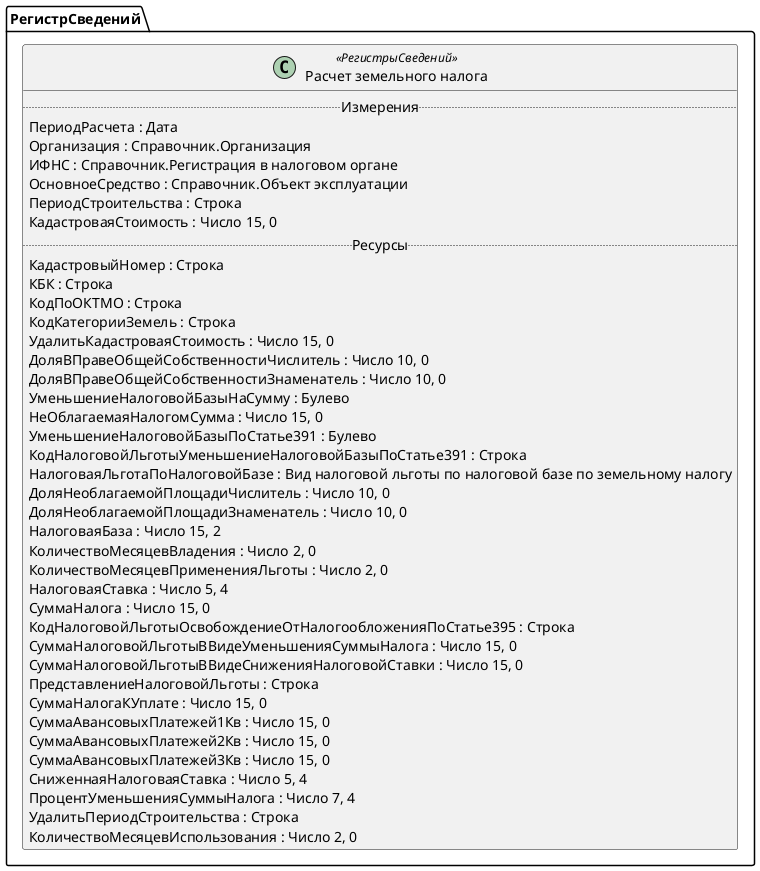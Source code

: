 ﻿@startuml РасчетЗемельногоНалога
'!include templates.wsd
'..\include templates.wsd
class РегистрСведений.РасчетЗемельногоНалога as "Расчет земельного налога" <<РегистрыСведений>>
{
..Измерения..
ПериодРасчета : Дата
Организация : Справочник.Организация
ИФНС : Справочник.Регистрация в налоговом органе
ОсновноеСредство : Справочник.Объект эксплуатации
ПериодСтроительства : Строка
КадастроваяСтоимость : Число 15, 0
..Ресурсы..
КадастровыйНомер : Строка
КБК : Строка
КодПоОКТМО : Строка
КодКатегорииЗемель : Строка
УдалитьКадастроваяСтоимость : Число 15, 0
ДоляВПравеОбщейСобственностиЧислитель : Число 10, 0
ДоляВПравеОбщейСобственностиЗнаменатель : Число 10, 0
УменьшениеНалоговойБазыНаСумму : Булево
НеОблагаемаяНалогомСумма : Число 15, 0
УменьшениеНалоговойБазыПоСтатье391 : Булево
КодНалоговойЛьготыУменьшениеНалоговойБазыПоСтатье391 : Строка
НалоговаяЛьготаПоНалоговойБазе : Вид налоговой льготы по налоговой базе по земельному налогу
ДоляНеоблагаемойПлощадиЧислитель : Число 10, 0
ДоляНеоблагаемойПлощадиЗнаменатель : Число 10, 0
НалоговаяБаза : Число 15, 2
КоличествоМесяцевВладения : Число 2, 0
КоличествоМесяцевПримененияЛьготы : Число 2, 0
НалоговаяСтавка : Число 5, 4
СуммаНалога : Число 15, 0
КодНалоговойЛьготыОсвобождениеОтНалогообложенияПоСтатье395 : Строка
СуммаНалоговойЛьготыВВидеУменьшенияСуммыНалога : Число 15, 0
СуммаНалоговойЛьготыВВидеСниженияНалоговойСтавки : Число 15, 0
ПредставлениеНалоговойЛьготы : Строка
СуммаНалогаКУплате : Число 15, 0
СуммаАвансовыхПлатежей1Кв : Число 15, 0
СуммаАвансовыхПлатежей2Кв : Число 15, 0
СуммаАвансовыхПлатежей3Кв : Число 15, 0
СниженнаяНалоговаяСтавка : Число 5, 4
ПроцентУменьшенияСуммыНалога : Число 7, 4
УдалитьПериодСтроительства : Строка
КоличествоМесяцевИспользования : Число 2, 0
}
@enduml
